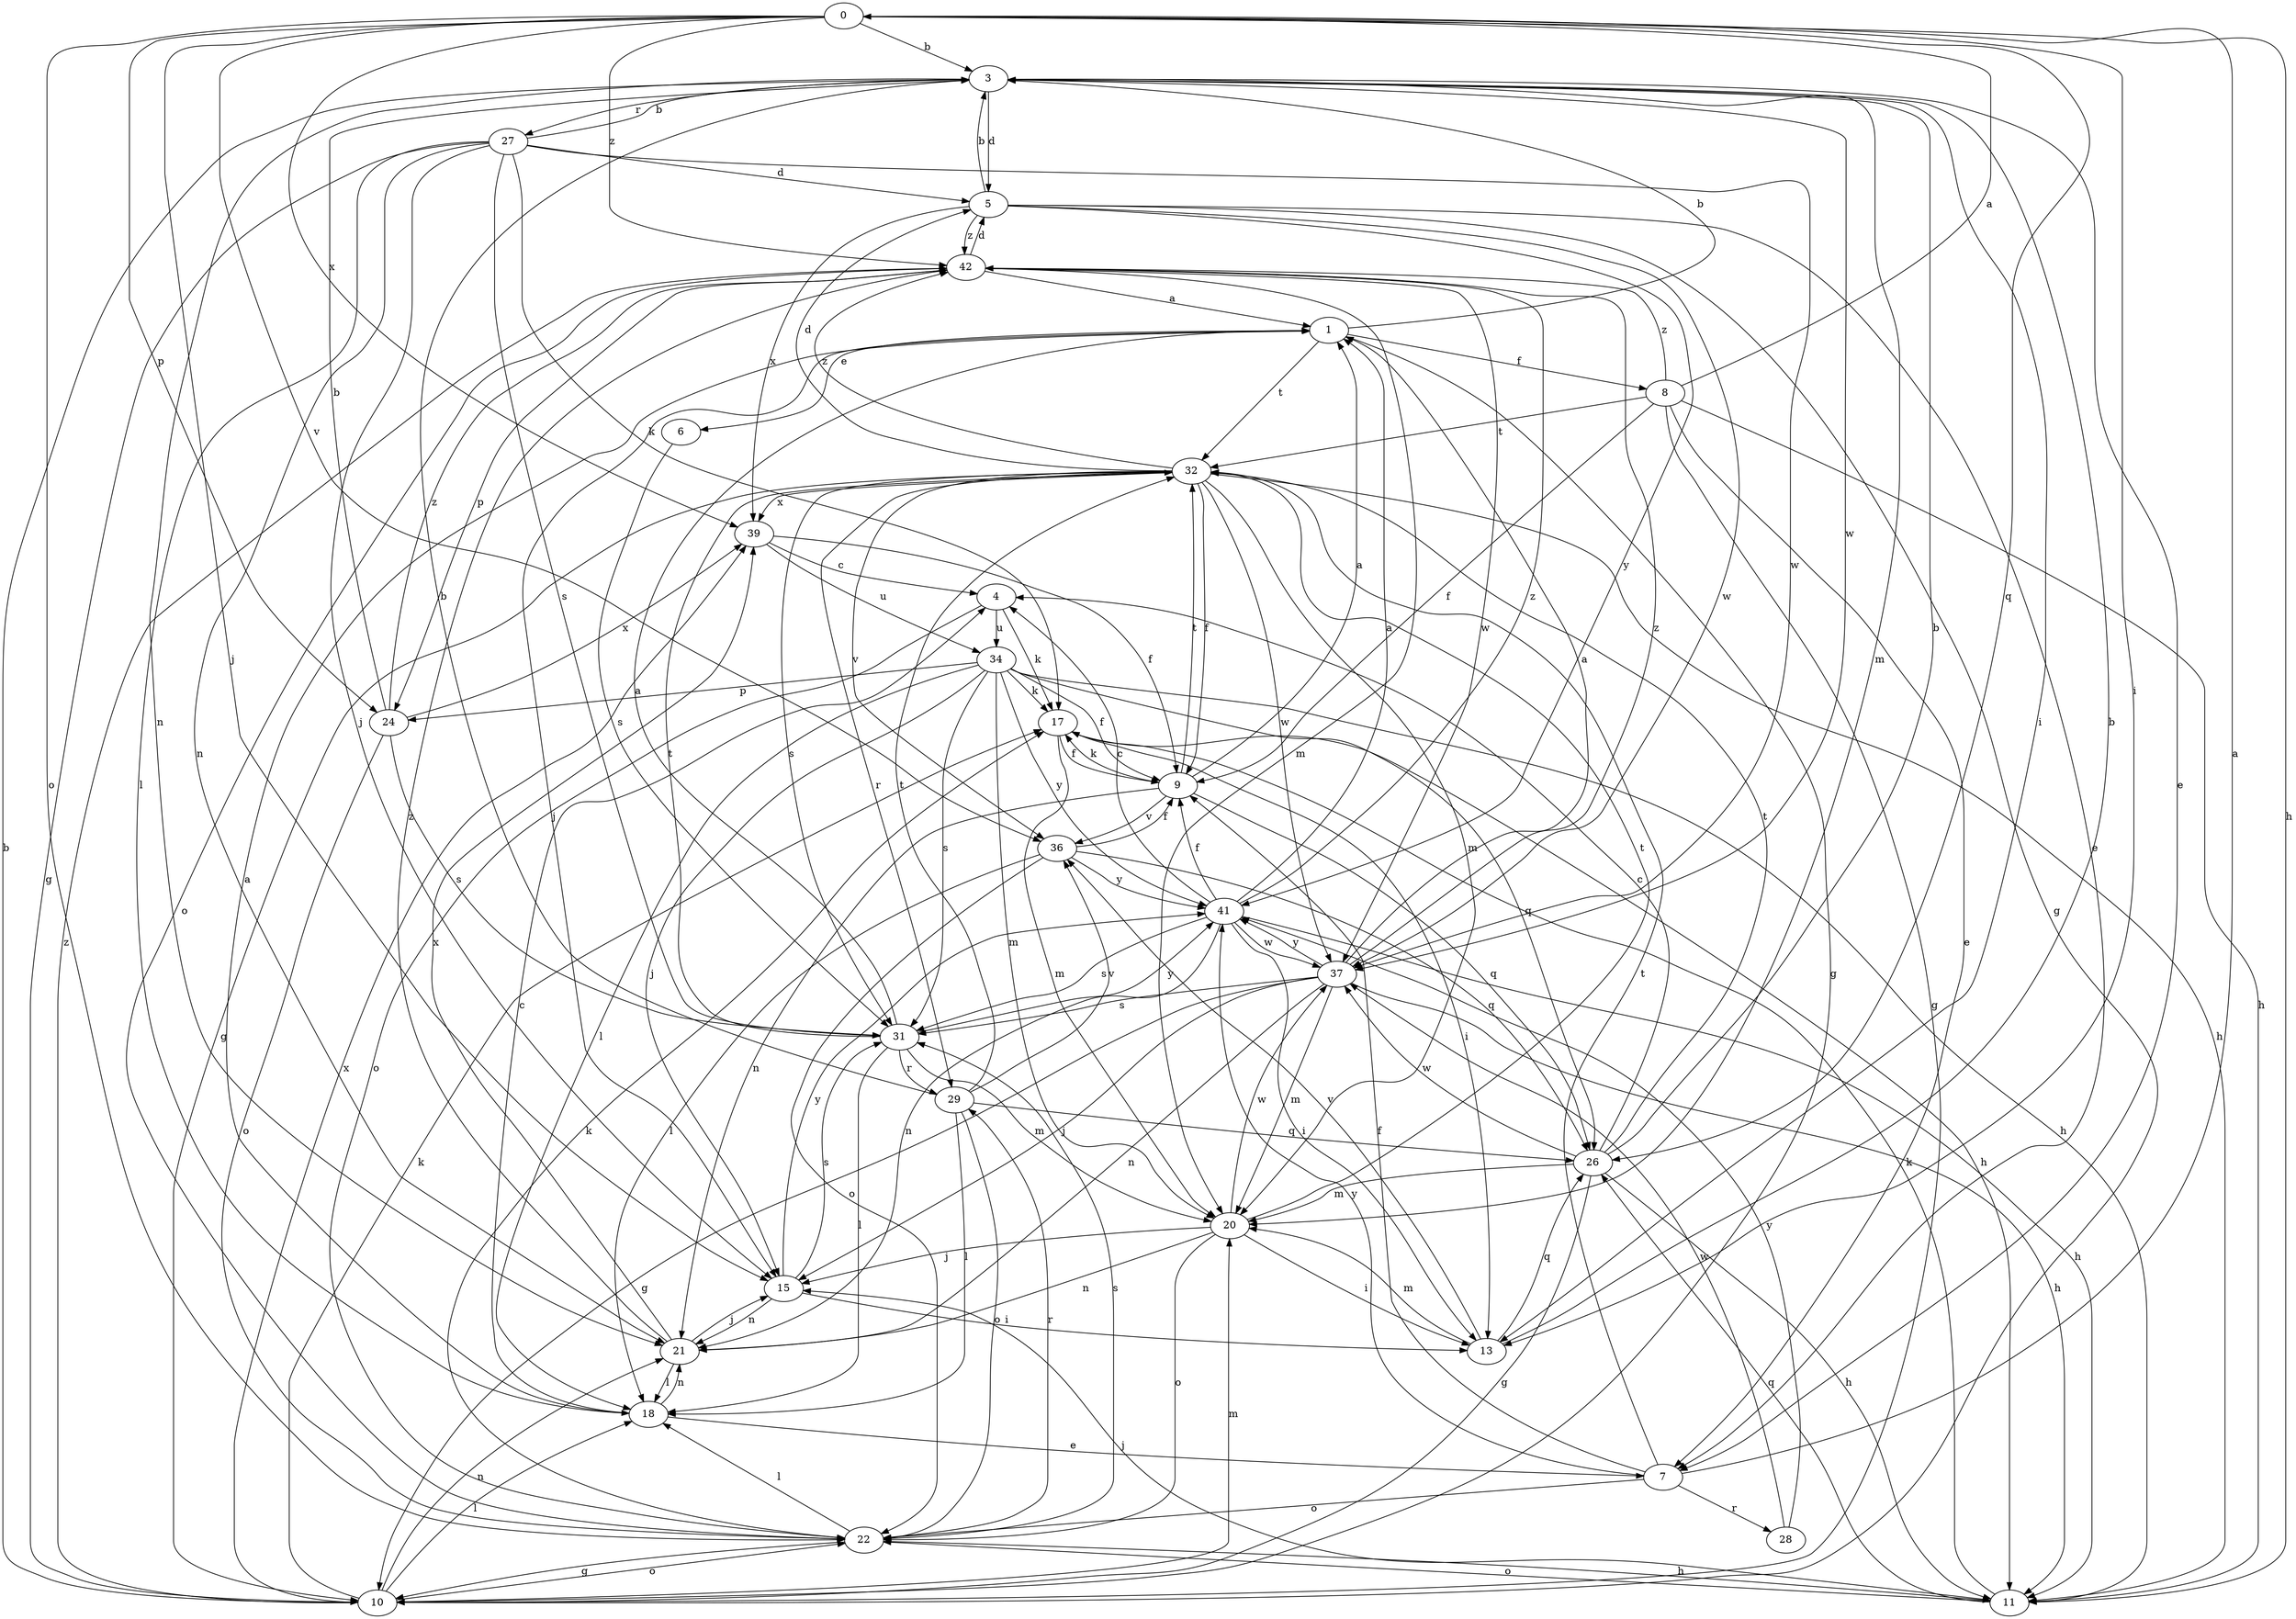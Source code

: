 strict digraph  {
0;
1;
3;
4;
5;
6;
7;
8;
9;
10;
11;
13;
15;
17;
18;
20;
21;
22;
24;
26;
27;
28;
29;
31;
32;
34;
36;
37;
39;
41;
42;
0 -> 3  [label=b];
0 -> 11  [label=h];
0 -> 13  [label=i];
0 -> 15  [label=j];
0 -> 22  [label=o];
0 -> 24  [label=p];
0 -> 26  [label=q];
0 -> 36  [label=v];
0 -> 39  [label=x];
0 -> 42  [label=z];
1 -> 3  [label=b];
1 -> 6  [label=e];
1 -> 8  [label=f];
1 -> 10  [label=g];
1 -> 15  [label=j];
1 -> 32  [label=t];
3 -> 5  [label=d];
3 -> 7  [label=e];
3 -> 13  [label=i];
3 -> 20  [label=m];
3 -> 21  [label=n];
3 -> 27  [label=r];
3 -> 37  [label=w];
4 -> 17  [label=k];
4 -> 22  [label=o];
4 -> 34  [label=u];
5 -> 3  [label=b];
5 -> 7  [label=e];
5 -> 10  [label=g];
5 -> 37  [label=w];
5 -> 39  [label=x];
5 -> 41  [label=y];
5 -> 42  [label=z];
6 -> 31  [label=s];
7 -> 0  [label=a];
7 -> 9  [label=f];
7 -> 22  [label=o];
7 -> 28  [label=r];
7 -> 32  [label=t];
7 -> 41  [label=y];
8 -> 0  [label=a];
8 -> 7  [label=e];
8 -> 9  [label=f];
8 -> 10  [label=g];
8 -> 11  [label=h];
8 -> 32  [label=t];
8 -> 42  [label=z];
9 -> 1  [label=a];
9 -> 17  [label=k];
9 -> 21  [label=n];
9 -> 26  [label=q];
9 -> 32  [label=t];
9 -> 36  [label=v];
10 -> 3  [label=b];
10 -> 17  [label=k];
10 -> 18  [label=l];
10 -> 20  [label=m];
10 -> 21  [label=n];
10 -> 22  [label=o];
10 -> 39  [label=x];
10 -> 42  [label=z];
11 -> 15  [label=j];
11 -> 17  [label=k];
11 -> 22  [label=o];
11 -> 26  [label=q];
13 -> 3  [label=b];
13 -> 20  [label=m];
13 -> 26  [label=q];
13 -> 36  [label=v];
15 -> 13  [label=i];
15 -> 21  [label=n];
15 -> 31  [label=s];
15 -> 41  [label=y];
17 -> 9  [label=f];
17 -> 11  [label=h];
17 -> 13  [label=i];
17 -> 20  [label=m];
18 -> 1  [label=a];
18 -> 4  [label=c];
18 -> 7  [label=e];
18 -> 21  [label=n];
20 -> 13  [label=i];
20 -> 15  [label=j];
20 -> 21  [label=n];
20 -> 22  [label=o];
20 -> 32  [label=t];
20 -> 37  [label=w];
21 -> 15  [label=j];
21 -> 18  [label=l];
21 -> 39  [label=x];
21 -> 42  [label=z];
22 -> 10  [label=g];
22 -> 11  [label=h];
22 -> 17  [label=k];
22 -> 18  [label=l];
22 -> 29  [label=r];
22 -> 31  [label=s];
24 -> 3  [label=b];
24 -> 22  [label=o];
24 -> 31  [label=s];
24 -> 39  [label=x];
24 -> 42  [label=z];
26 -> 3  [label=b];
26 -> 4  [label=c];
26 -> 10  [label=g];
26 -> 11  [label=h];
26 -> 20  [label=m];
26 -> 32  [label=t];
26 -> 37  [label=w];
27 -> 3  [label=b];
27 -> 5  [label=d];
27 -> 10  [label=g];
27 -> 15  [label=j];
27 -> 17  [label=k];
27 -> 18  [label=l];
27 -> 21  [label=n];
27 -> 31  [label=s];
27 -> 37  [label=w];
28 -> 37  [label=w];
28 -> 41  [label=y];
29 -> 3  [label=b];
29 -> 18  [label=l];
29 -> 22  [label=o];
29 -> 26  [label=q];
29 -> 32  [label=t];
29 -> 36  [label=v];
31 -> 1  [label=a];
31 -> 18  [label=l];
31 -> 20  [label=m];
31 -> 29  [label=r];
31 -> 32  [label=t];
31 -> 41  [label=y];
32 -> 5  [label=d];
32 -> 9  [label=f];
32 -> 10  [label=g];
32 -> 11  [label=h];
32 -> 20  [label=m];
32 -> 29  [label=r];
32 -> 31  [label=s];
32 -> 36  [label=v];
32 -> 37  [label=w];
32 -> 39  [label=x];
32 -> 42  [label=z];
34 -> 9  [label=f];
34 -> 11  [label=h];
34 -> 15  [label=j];
34 -> 17  [label=k];
34 -> 18  [label=l];
34 -> 20  [label=m];
34 -> 24  [label=p];
34 -> 26  [label=q];
34 -> 31  [label=s];
34 -> 41  [label=y];
36 -> 9  [label=f];
36 -> 18  [label=l];
36 -> 22  [label=o];
36 -> 26  [label=q];
36 -> 41  [label=y];
37 -> 1  [label=a];
37 -> 10  [label=g];
37 -> 11  [label=h];
37 -> 15  [label=j];
37 -> 20  [label=m];
37 -> 21  [label=n];
37 -> 31  [label=s];
37 -> 41  [label=y];
37 -> 42  [label=z];
39 -> 4  [label=c];
39 -> 9  [label=f];
39 -> 34  [label=u];
41 -> 1  [label=a];
41 -> 4  [label=c];
41 -> 9  [label=f];
41 -> 11  [label=h];
41 -> 13  [label=i];
41 -> 21  [label=n];
41 -> 31  [label=s];
41 -> 37  [label=w];
41 -> 42  [label=z];
42 -> 1  [label=a];
42 -> 5  [label=d];
42 -> 20  [label=m];
42 -> 22  [label=o];
42 -> 24  [label=p];
42 -> 37  [label=w];
}
